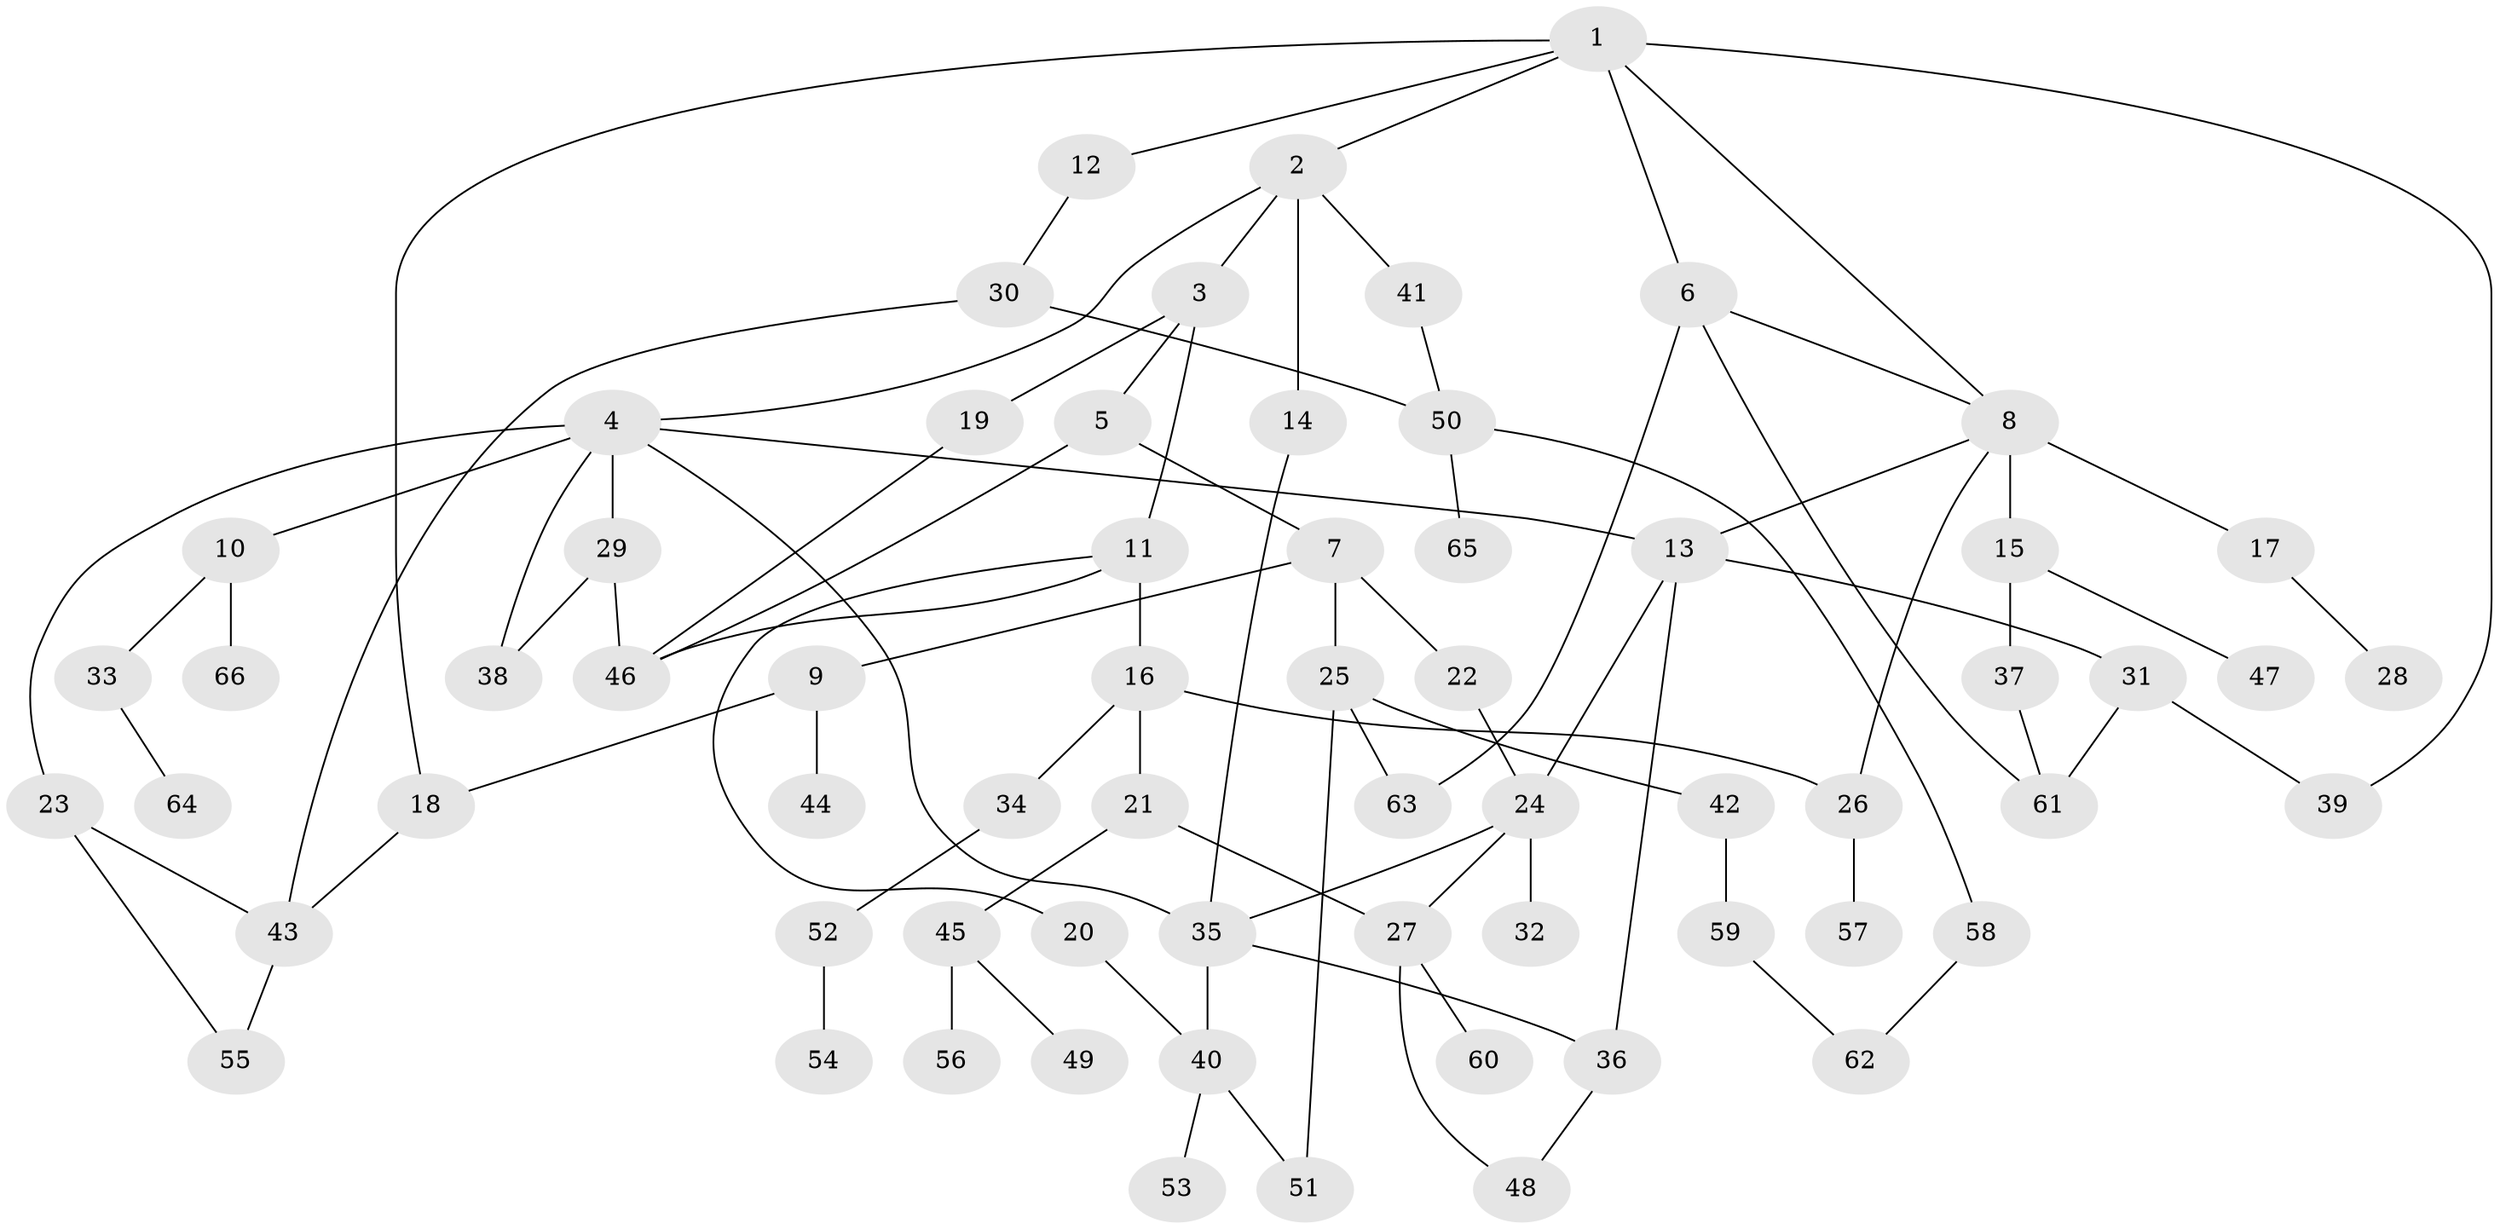 // Generated by graph-tools (version 1.1) at 2025/41/03/09/25 04:41:45]
// undirected, 66 vertices, 90 edges
graph export_dot {
graph [start="1"]
  node [color=gray90,style=filled];
  1;
  2;
  3;
  4;
  5;
  6;
  7;
  8;
  9;
  10;
  11;
  12;
  13;
  14;
  15;
  16;
  17;
  18;
  19;
  20;
  21;
  22;
  23;
  24;
  25;
  26;
  27;
  28;
  29;
  30;
  31;
  32;
  33;
  34;
  35;
  36;
  37;
  38;
  39;
  40;
  41;
  42;
  43;
  44;
  45;
  46;
  47;
  48;
  49;
  50;
  51;
  52;
  53;
  54;
  55;
  56;
  57;
  58;
  59;
  60;
  61;
  62;
  63;
  64;
  65;
  66;
  1 -- 2;
  1 -- 6;
  1 -- 12;
  1 -- 18;
  1 -- 39;
  1 -- 8;
  2 -- 3;
  2 -- 4;
  2 -- 14;
  2 -- 41;
  3 -- 5;
  3 -- 11;
  3 -- 19;
  4 -- 10;
  4 -- 23;
  4 -- 29;
  4 -- 13;
  4 -- 38;
  4 -- 35;
  5 -- 7;
  5 -- 46;
  6 -- 8;
  6 -- 61;
  6 -- 63;
  7 -- 9;
  7 -- 22;
  7 -- 25;
  8 -- 13;
  8 -- 15;
  8 -- 17;
  8 -- 26;
  9 -- 44;
  9 -- 18;
  10 -- 33;
  10 -- 66;
  11 -- 16;
  11 -- 20;
  11 -- 46;
  12 -- 30;
  13 -- 24;
  13 -- 31;
  13 -- 36;
  14 -- 35;
  15 -- 37;
  15 -- 47;
  16 -- 21;
  16 -- 34;
  16 -- 26;
  17 -- 28;
  18 -- 43;
  19 -- 46;
  20 -- 40;
  21 -- 45;
  21 -- 27;
  22 -- 24;
  23 -- 43;
  23 -- 55;
  24 -- 27;
  24 -- 32;
  24 -- 35;
  25 -- 42;
  25 -- 51;
  25 -- 63;
  26 -- 57;
  27 -- 48;
  27 -- 60;
  29 -- 38;
  29 -- 46;
  30 -- 50;
  30 -- 43;
  31 -- 61;
  31 -- 39;
  33 -- 64;
  34 -- 52;
  35 -- 40;
  35 -- 36;
  36 -- 48;
  37 -- 61;
  40 -- 53;
  40 -- 51;
  41 -- 50;
  42 -- 59;
  43 -- 55;
  45 -- 49;
  45 -- 56;
  50 -- 58;
  50 -- 65;
  52 -- 54;
  58 -- 62;
  59 -- 62;
}
